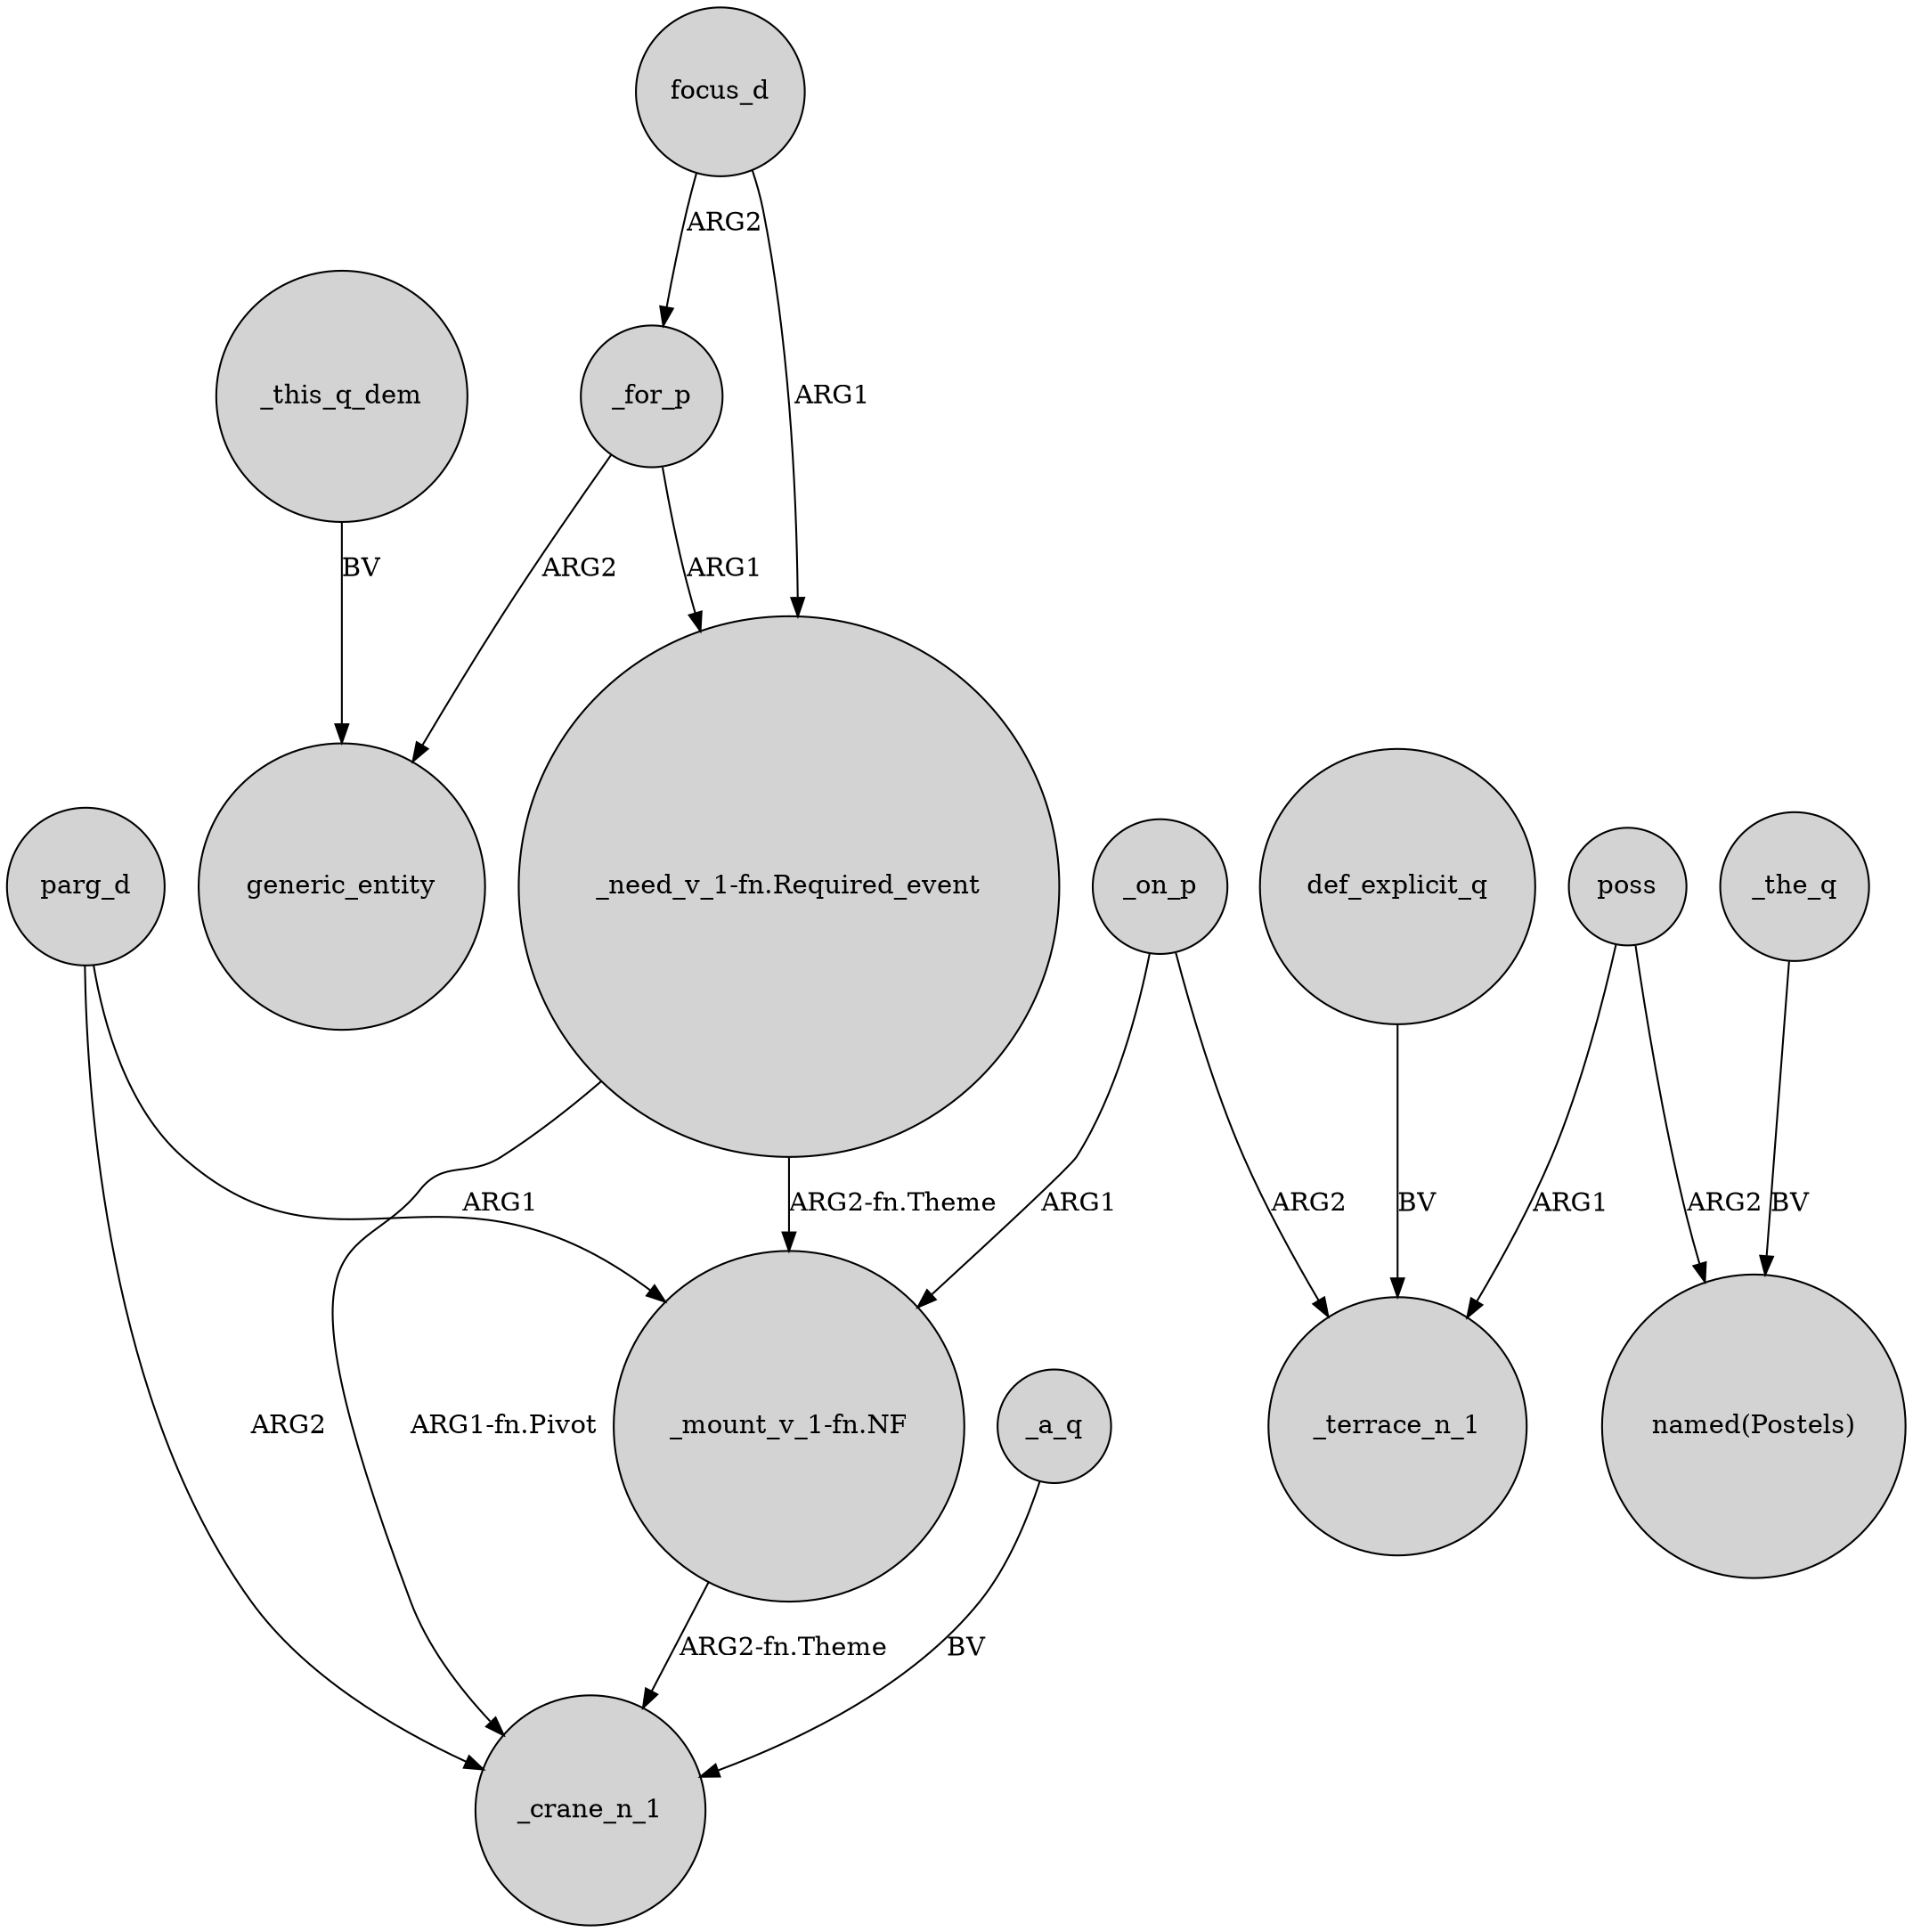 digraph {
	node [shape=circle style=filled]
	_for_p -> generic_entity [label=ARG2]
	"_need_v_1-fn.Required_event" -> _crane_n_1 [label="ARG1-fn.Pivot"]
	parg_d -> "_mount_v_1-fn.NF" [label=ARG1]
	_this_q_dem -> generic_entity [label=BV]
	_on_p -> _terrace_n_1 [label=ARG2]
	_a_q -> _crane_n_1 [label=BV]
	parg_d -> _crane_n_1 [label=ARG2]
	"_mount_v_1-fn.NF" -> _crane_n_1 [label="ARG2-fn.Theme"]
	_on_p -> "_mount_v_1-fn.NF" [label=ARG1]
	focus_d -> _for_p [label=ARG2]
	_the_q -> "named(Postels)" [label=BV]
	poss -> "named(Postels)" [label=ARG2]
	def_explicit_q -> _terrace_n_1 [label=BV]
	"_need_v_1-fn.Required_event" -> "_mount_v_1-fn.NF" [label="ARG2-fn.Theme"]
	poss -> _terrace_n_1 [label=ARG1]
	focus_d -> "_need_v_1-fn.Required_event" [label=ARG1]
	_for_p -> "_need_v_1-fn.Required_event" [label=ARG1]
}
